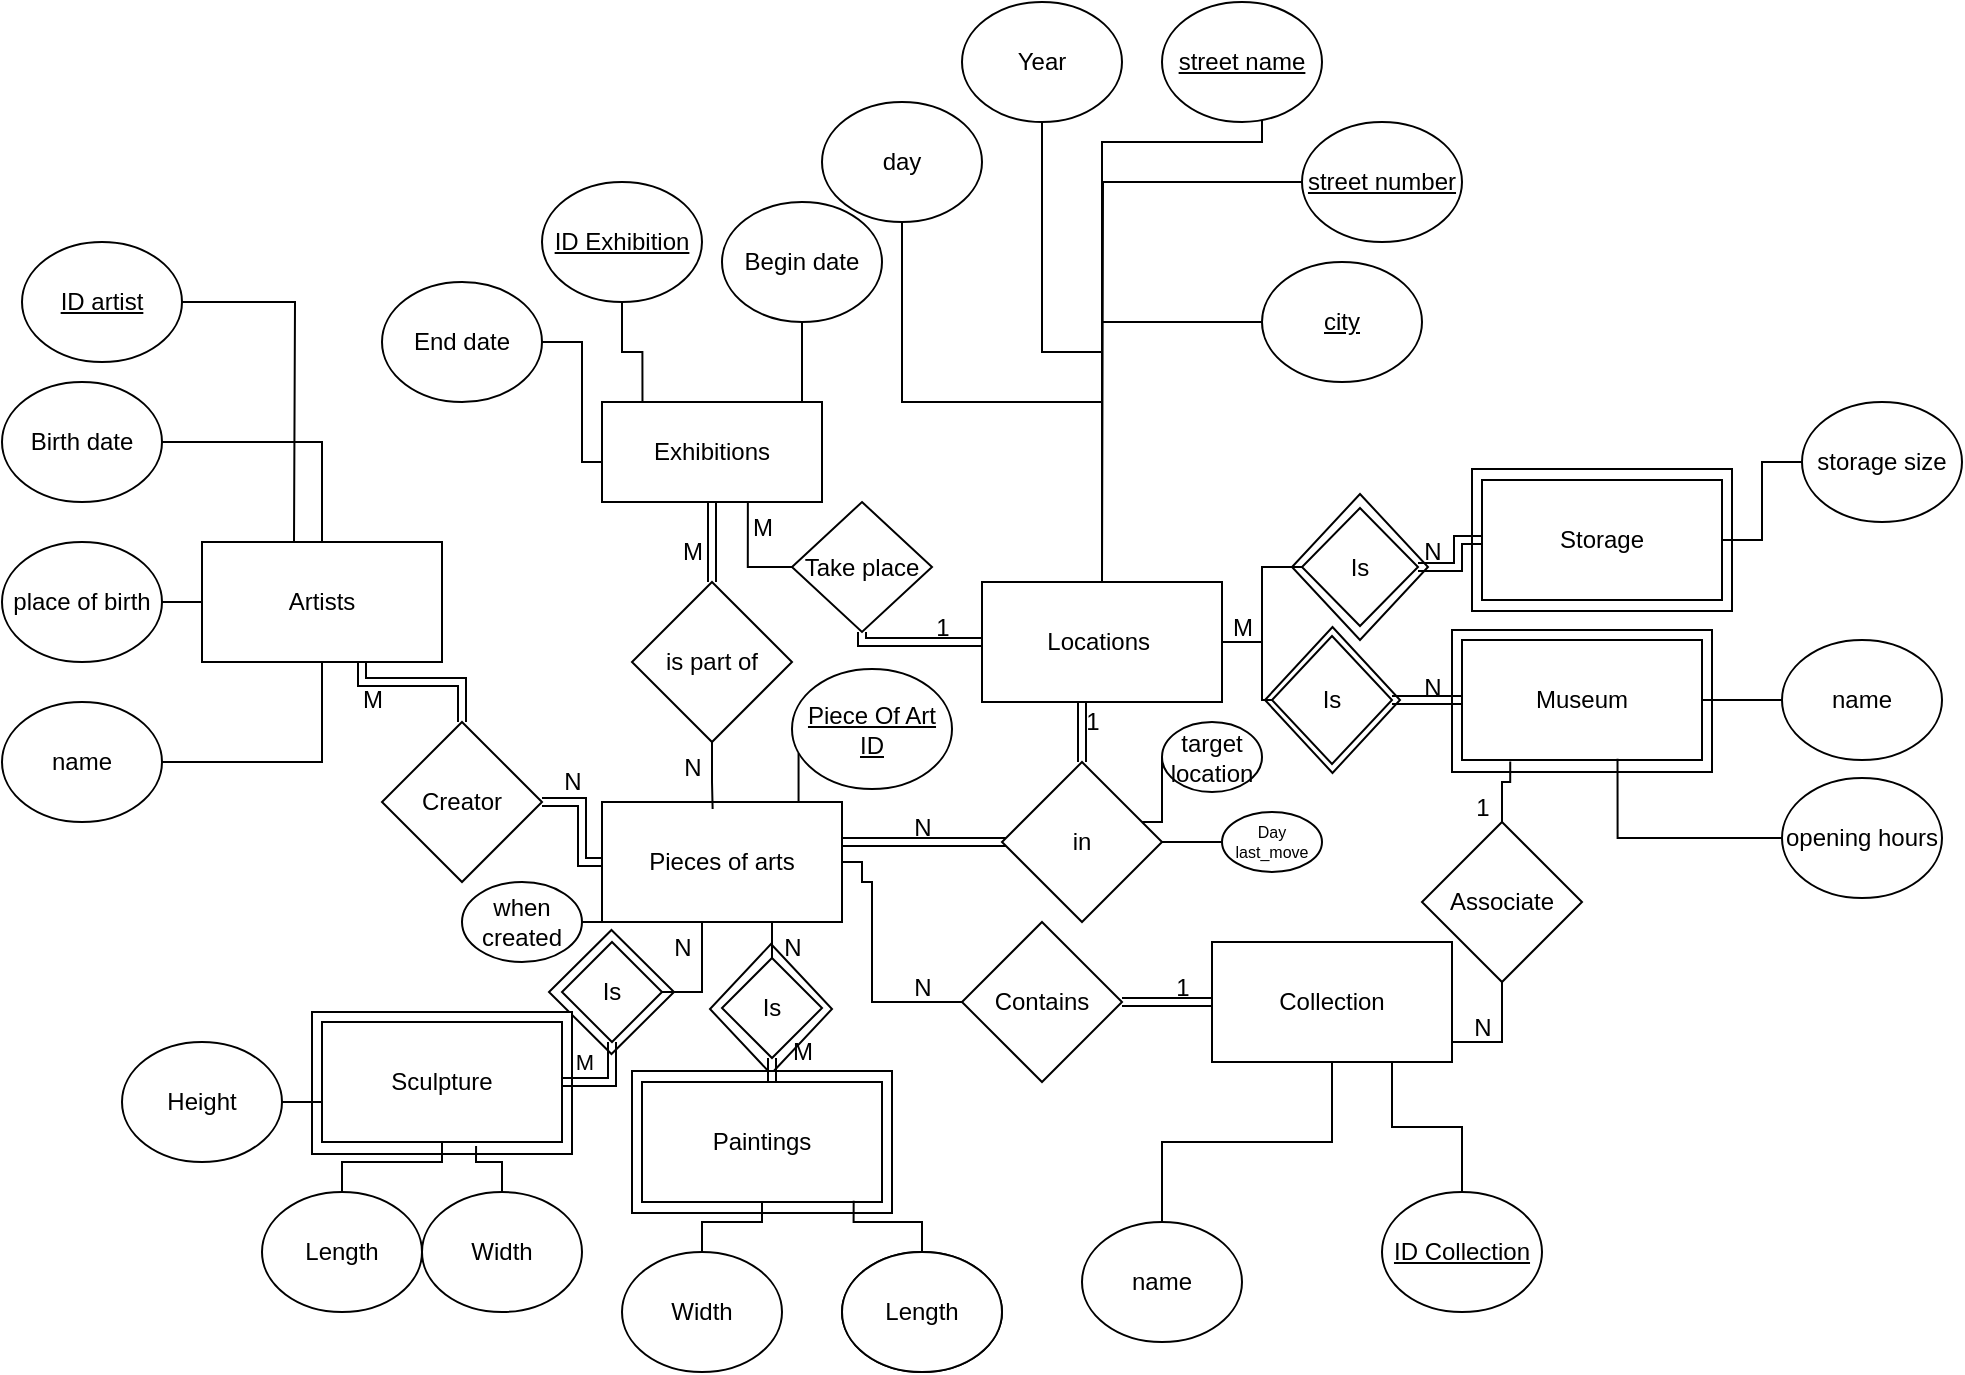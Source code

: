<mxfile version="26.0.14">
  <diagram name="Page-1" id="mVJxXb7I7EZpxFhk7ZkF">
    <mxGraphModel dx="658" dy="446" grid="1" gridSize="10" guides="1" tooltips="1" connect="1" arrows="1" fold="1" page="1" pageScale="1" pageWidth="1169" pageHeight="827" math="0" shadow="0">
      <root>
        <mxCell id="0" />
        <mxCell id="1" parent="0" />
        <mxCell id="f5-gzZiO12CZ5IHsBqUN-22" value="Is" style="rhombus;whiteSpace=wrap;html=1;" vertex="1" parent="1">
          <mxGeometry x="484" y="551" width="61" height="65" as="geometry" />
        </mxCell>
        <mxCell id="f5-gzZiO12CZ5IHsBqUN-21" value="Is" style="rhombus;whiteSpace=wrap;html=1;" vertex="1" parent="1">
          <mxGeometry x="403.5" y="544" width="62.5" height="62" as="geometry" />
        </mxCell>
        <mxCell id="f5-gzZiO12CZ5IHsBqUN-20" value="Is" style="rhombus;whiteSpace=wrap;html=1;" vertex="1" parent="1">
          <mxGeometry x="761.5" y="392.5" width="67.5" height="73" as="geometry" />
        </mxCell>
        <mxCell id="f5-gzZiO12CZ5IHsBqUN-17" value="Is" style="rhombus;whiteSpace=wrap;html=1;" vertex="1" parent="1">
          <mxGeometry x="775" y="326" width="68" height="73" as="geometry" />
        </mxCell>
        <mxCell id="f5-gzZiO12CZ5IHsBqUN-16" value="" style="rounded=0;whiteSpace=wrap;html=1;" vertex="1" parent="1">
          <mxGeometry x="285" y="585" width="130" height="71" as="geometry" />
        </mxCell>
        <mxCell id="f5-gzZiO12CZ5IHsBqUN-15" value="" style="rounded=0;whiteSpace=wrap;html=1;" vertex="1" parent="1">
          <mxGeometry x="445" y="614.5" width="130" height="71" as="geometry" />
        </mxCell>
        <mxCell id="f5-gzZiO12CZ5IHsBqUN-14" value="" style="rounded=0;whiteSpace=wrap;html=1;" vertex="1" parent="1">
          <mxGeometry x="855" y="394" width="130" height="71" as="geometry" />
        </mxCell>
        <mxCell id="f5-gzZiO12CZ5IHsBqUN-13" value="" style="rounded=0;whiteSpace=wrap;html=1;" vertex="1" parent="1">
          <mxGeometry x="865" y="313.5" width="130" height="71" as="geometry" />
        </mxCell>
        <mxCell id="BEB5B6SJO5AzybUyZMG--18" value="" style="edgeStyle=orthogonalEdgeStyle;rounded=0;orthogonalLoop=1;jettySize=auto;html=1;entryX=0;entryY=1;entryDx=0;entryDy=0;endArrow=none;startFill=0;shape=link;" parent="1" edge="1">
          <mxGeometry relative="1" as="geometry">
            <mxPoint x="550" y="500" as="sourcePoint" />
            <mxPoint x="650" y="500" as="targetPoint" />
          </mxGeometry>
        </mxCell>
        <mxCell id="C0TRwwh_PYmQr-y5ipqn-1" value="Pieces of arts" style="rounded=0;whiteSpace=wrap;html=1;" parent="1" vertex="1">
          <mxGeometry x="430" y="480" width="120" height="60" as="geometry" />
        </mxCell>
        <mxCell id="C0TRwwh_PYmQr-y5ipqn-2" value="Artists" style="rounded=0;whiteSpace=wrap;html=1;" parent="1" vertex="1">
          <mxGeometry x="230" y="350" width="120" height="60" as="geometry" />
        </mxCell>
        <mxCell id="C0TRwwh_PYmQr-y5ipqn-3" value="Exhibitions" style="rounded=0;whiteSpace=wrap;html=1;" parent="1" vertex="1">
          <mxGeometry x="430" y="280" width="110" height="50" as="geometry" />
        </mxCell>
        <mxCell id="C0TRwwh_PYmQr-y5ipqn-4" value="Locations&amp;nbsp;" style="rounded=0;whiteSpace=wrap;html=1;" parent="1" vertex="1">
          <mxGeometry x="620" y="370" width="120" height="60" as="geometry" />
        </mxCell>
        <mxCell id="C0TRwwh_PYmQr-y5ipqn-5" value="Storage" style="rounded=0;whiteSpace=wrap;html=1;" parent="1" vertex="1">
          <mxGeometry x="870" y="319" width="120" height="60" as="geometry" />
        </mxCell>
        <mxCell id="C0TRwwh_PYmQr-y5ipqn-6" value="Museum" style="rounded=0;whiteSpace=wrap;html=1;" parent="1" vertex="1">
          <mxGeometry x="860" y="399" width="120" height="60" as="geometry" />
        </mxCell>
        <mxCell id="C0TRwwh_PYmQr-y5ipqn-7" value="Paintings" style="whiteSpace=wrap;html=1;" parent="1" vertex="1">
          <mxGeometry x="450" y="620" width="120" height="60" as="geometry" />
        </mxCell>
        <mxCell id="C0TRwwh_PYmQr-y5ipqn-9" value="Sculpture" style="whiteSpace=wrap;html=1;" parent="1" vertex="1">
          <mxGeometry x="290" y="590" width="120" height="60" as="geometry" />
        </mxCell>
        <mxCell id="C0TRwwh_PYmQr-y5ipqn-10" value="Collection" style="whiteSpace=wrap;html=1;" parent="1" vertex="1">
          <mxGeometry x="735" y="550" width="120" height="60" as="geometry" />
        </mxCell>
        <mxCell id="C0TRwwh_PYmQr-y5ipqn-29" value="" style="edgeStyle=orthogonalEdgeStyle;rounded=0;orthogonalLoop=1;jettySize=auto;html=1;endArrow=none;startFill=0;shape=link;" parent="1" source="C0TRwwh_PYmQr-y5ipqn-11" target="C0TRwwh_PYmQr-y5ipqn-2" edge="1">
          <mxGeometry relative="1" as="geometry">
            <Array as="points">
              <mxPoint x="360" y="420" />
              <mxPoint x="310" y="420" />
            </Array>
          </mxGeometry>
        </mxCell>
        <mxCell id="C0TRwwh_PYmQr-y5ipqn-30" value="" style="edgeStyle=orthogonalEdgeStyle;rounded=0;orthogonalLoop=1;jettySize=auto;html=1;endArrow=none;startFill=0;shape=link;" parent="1" source="C0TRwwh_PYmQr-y5ipqn-11" target="C0TRwwh_PYmQr-y5ipqn-1" edge="1">
          <mxGeometry relative="1" as="geometry" />
        </mxCell>
        <mxCell id="C0TRwwh_PYmQr-y5ipqn-11" value="Creator" style="rhombus;whiteSpace=wrap;html=1;" parent="1" vertex="1">
          <mxGeometry x="320" y="440" width="80" height="80" as="geometry" />
        </mxCell>
        <mxCell id="BEB5B6SJO5AzybUyZMG--33" value="" style="edgeStyle=orthogonalEdgeStyle;rounded=0;orthogonalLoop=1;jettySize=auto;html=1;entryX=0;entryY=0.5;entryDx=0;entryDy=0;endArrow=none;startFill=0;exitX=0.5;exitY=1;exitDx=0;exitDy=0;shape=link;" parent="1" source="C0TRwwh_PYmQr-y5ipqn-12" target="C0TRwwh_PYmQr-y5ipqn-4" edge="1">
          <mxGeometry relative="1" as="geometry">
            <Array as="points">
              <mxPoint x="560" y="400" />
            </Array>
          </mxGeometry>
        </mxCell>
        <mxCell id="BEB5B6SJO5AzybUyZMG--35" value="" style="edgeStyle=orthogonalEdgeStyle;rounded=0;orthogonalLoop=1;jettySize=auto;html=1;entryX=0.663;entryY=0.997;entryDx=0;entryDy=0;entryPerimeter=0;exitX=0;exitY=0.5;exitDx=0;exitDy=0;endArrow=none;startFill=0;" parent="1" source="C0TRwwh_PYmQr-y5ipqn-12" target="C0TRwwh_PYmQr-y5ipqn-3" edge="1">
          <mxGeometry relative="1" as="geometry">
            <mxPoint x="510" y="350" as="targetPoint" />
          </mxGeometry>
        </mxCell>
        <mxCell id="C0TRwwh_PYmQr-y5ipqn-12" value="Take place" style="rhombus;whiteSpace=wrap;html=1;" parent="1" vertex="1">
          <mxGeometry x="525" y="330" width="70" height="65" as="geometry" />
        </mxCell>
        <mxCell id="BEB5B6SJO5AzybUyZMG--19" value="" style="edgeStyle=orthogonalEdgeStyle;rounded=0;orthogonalLoop=1;jettySize=auto;html=1;endArrow=none;startFill=0;shape=link;" parent="1" source="C0TRwwh_PYmQr-y5ipqn-13" edge="1">
          <mxGeometry relative="1" as="geometry">
            <mxPoint x="670" y="430" as="targetPoint" />
            <Array as="points">
              <mxPoint x="670" y="430" />
            </Array>
          </mxGeometry>
        </mxCell>
        <mxCell id="C0TRwwh_PYmQr-y5ipqn-13" value="in" style="rhombus;whiteSpace=wrap;html=1;" parent="1" vertex="1">
          <mxGeometry x="630" y="460" width="80" height="80" as="geometry" />
        </mxCell>
        <mxCell id="BEB5B6SJO5AzybUyZMG--21" value="" style="edgeStyle=orthogonalEdgeStyle;rounded=0;orthogonalLoop=1;jettySize=auto;html=1;endArrow=none;startFill=0;shape=link;" parent="1" source="C0TRwwh_PYmQr-y5ipqn-14" target="C0TRwwh_PYmQr-y5ipqn-3" edge="1">
          <mxGeometry relative="1" as="geometry" />
        </mxCell>
        <mxCell id="C0TRwwh_PYmQr-y5ipqn-14" value="is part of" style="rhombus;whiteSpace=wrap;html=1;" parent="1" vertex="1">
          <mxGeometry x="445" y="370" width="80" height="80" as="geometry" />
        </mxCell>
        <mxCell id="ZUJwoHstwLLNhIFtxWxf-1" value="" style="edgeStyle=orthogonalEdgeStyle;rounded=0;orthogonalLoop=1;jettySize=auto;html=1;endArrow=none;startFill=0;entryX=1;entryY=0.5;entryDx=0;entryDy=0;" parent="1" source="C0TRwwh_PYmQr-y5ipqn-15" target="C0TRwwh_PYmQr-y5ipqn-10" edge="1">
          <mxGeometry relative="1" as="geometry">
            <mxPoint x="860" y="600" as="targetPoint" />
            <Array as="points">
              <mxPoint x="880" y="600" />
            </Array>
          </mxGeometry>
        </mxCell>
        <mxCell id="ZUJwoHstwLLNhIFtxWxf-2" value="" style="edgeStyle=orthogonalEdgeStyle;rounded=0;orthogonalLoop=1;jettySize=auto;html=1;entryX=0.201;entryY=1.013;entryDx=0;entryDy=0;entryPerimeter=0;endArrow=none;startFill=0;" parent="1" source="C0TRwwh_PYmQr-y5ipqn-15" target="C0TRwwh_PYmQr-y5ipqn-6" edge="1">
          <mxGeometry relative="1" as="geometry" />
        </mxCell>
        <mxCell id="C0TRwwh_PYmQr-y5ipqn-15" value="Associate" style="rhombus;whiteSpace=wrap;html=1;" parent="1" vertex="1">
          <mxGeometry x="840" y="490" width="80" height="80" as="geometry" />
        </mxCell>
        <mxCell id="BEB5B6SJO5AzybUyZMG--16" value="" style="edgeStyle=orthogonalEdgeStyle;rounded=0;orthogonalLoop=1;jettySize=auto;html=1;endArrow=none;startFill=0;shape=link;" parent="1" source="C0TRwwh_PYmQr-y5ipqn-16" target="C0TRwwh_PYmQr-y5ipqn-10" edge="1">
          <mxGeometry relative="1" as="geometry" />
        </mxCell>
        <mxCell id="BEB5B6SJO5AzybUyZMG--17" value="" style="edgeStyle=orthogonalEdgeStyle;rounded=0;orthogonalLoop=1;jettySize=auto;html=1;endArrow=none;startFill=0;" parent="1" source="C0TRwwh_PYmQr-y5ipqn-16" target="C0TRwwh_PYmQr-y5ipqn-1" edge="1">
          <mxGeometry relative="1" as="geometry">
            <Array as="points">
              <mxPoint x="565" y="580" />
              <mxPoint x="565" y="520" />
              <mxPoint x="560" y="520" />
              <mxPoint x="560" y="510" />
            </Array>
          </mxGeometry>
        </mxCell>
        <mxCell id="C0TRwwh_PYmQr-y5ipqn-16" value="Contains" style="rhombus;whiteSpace=wrap;html=1;" parent="1" vertex="1">
          <mxGeometry x="610" y="540" width="80" height="80" as="geometry" />
        </mxCell>
        <mxCell id="C0TRwwh_PYmQr-y5ipqn-22" value="" style="edgeStyle=orthogonalEdgeStyle;rounded=0;orthogonalLoop=1;jettySize=auto;html=1;endArrow=none;startFill=0;" parent="1" source="C0TRwwh_PYmQr-y5ipqn-20" target="C0TRwwh_PYmQr-y5ipqn-2" edge="1">
          <mxGeometry relative="1" as="geometry" />
        </mxCell>
        <mxCell id="C0TRwwh_PYmQr-y5ipqn-20" value="Birth date" style="ellipse;whiteSpace=wrap;html=1;" parent="1" vertex="1">
          <mxGeometry x="130" y="270" width="80" height="60" as="geometry" />
        </mxCell>
        <mxCell id="C0TRwwh_PYmQr-y5ipqn-26" value="" style="edgeStyle=orthogonalEdgeStyle;rounded=0;orthogonalLoop=1;jettySize=auto;html=1;endArrow=none;startFill=0;" parent="1" source="C0TRwwh_PYmQr-y5ipqn-24" target="C0TRwwh_PYmQr-y5ipqn-2" edge="1">
          <mxGeometry relative="1" as="geometry" />
        </mxCell>
        <mxCell id="C0TRwwh_PYmQr-y5ipqn-24" value="place of birth" style="ellipse;whiteSpace=wrap;html=1;" parent="1" vertex="1">
          <mxGeometry x="130" y="350" width="80" height="60" as="geometry" />
        </mxCell>
        <mxCell id="C0TRwwh_PYmQr-y5ipqn-27" value="" style="edgeStyle=orthogonalEdgeStyle;rounded=0;orthogonalLoop=1;jettySize=auto;html=1;endArrow=none;startFill=0;" parent="1" source="C0TRwwh_PYmQr-y5ipqn-25" target="C0TRwwh_PYmQr-y5ipqn-2" edge="1">
          <mxGeometry relative="1" as="geometry" />
        </mxCell>
        <mxCell id="C0TRwwh_PYmQr-y5ipqn-25" value="name" style="ellipse;whiteSpace=wrap;html=1;" parent="1" vertex="1">
          <mxGeometry x="130" y="430" width="80" height="60" as="geometry" />
        </mxCell>
        <mxCell id="C0TRwwh_PYmQr-y5ipqn-32" value="when created" style="ellipse;whiteSpace=wrap;html=1;" parent="1" vertex="1">
          <mxGeometry x="360" y="520" width="60" height="40" as="geometry" />
        </mxCell>
        <mxCell id="C0TRwwh_PYmQr-y5ipqn-35" style="edgeStyle=orthogonalEdgeStyle;rounded=0;orthogonalLoop=1;jettySize=auto;html=1;entryX=0.083;entryY=1.003;entryDx=0;entryDy=0;entryPerimeter=0;endArrow=none;startFill=0;" parent="1" source="C0TRwwh_PYmQr-y5ipqn-32" target="C0TRwwh_PYmQr-y5ipqn-1" edge="1">
          <mxGeometry relative="1" as="geometry" />
        </mxCell>
        <mxCell id="C0TRwwh_PYmQr-y5ipqn-39" value="" style="edgeStyle=orthogonalEdgeStyle;rounded=0;orthogonalLoop=1;jettySize=auto;html=1;entryX=0.882;entryY=0.989;entryDx=0;entryDy=0;entryPerimeter=0;endArrow=none;startFill=0;" parent="1" source="C0TRwwh_PYmQr-y5ipqn-36" target="C0TRwwh_PYmQr-y5ipqn-7" edge="1">
          <mxGeometry relative="1" as="geometry">
            <Array as="points">
              <mxPoint x="590" y="690" />
              <mxPoint x="556" y="690" />
            </Array>
          </mxGeometry>
        </mxCell>
        <mxCell id="C0TRwwh_PYmQr-y5ipqn-36" value="Length" style="ellipse;whiteSpace=wrap;html=1;" parent="1" vertex="1">
          <mxGeometry x="550" y="705" width="80" height="60" as="geometry" />
        </mxCell>
        <mxCell id="C0TRwwh_PYmQr-y5ipqn-38" value="" style="edgeStyle=orthogonalEdgeStyle;rounded=0;orthogonalLoop=1;jettySize=auto;html=1;endArrow=none;startFill=0;" parent="1" source="C0TRwwh_PYmQr-y5ipqn-37" target="C0TRwwh_PYmQr-y5ipqn-7" edge="1">
          <mxGeometry relative="1" as="geometry">
            <Array as="points">
              <mxPoint x="480" y="690" />
              <mxPoint x="510" y="690" />
            </Array>
          </mxGeometry>
        </mxCell>
        <mxCell id="C0TRwwh_PYmQr-y5ipqn-37" value="Width" style="ellipse;whiteSpace=wrap;html=1;" parent="1" vertex="1">
          <mxGeometry x="440" y="705" width="80" height="60" as="geometry" />
        </mxCell>
        <mxCell id="C0TRwwh_PYmQr-y5ipqn-45" value="" style="edgeStyle=orthogonalEdgeStyle;rounded=0;orthogonalLoop=1;jettySize=auto;html=1;entryX=0.642;entryY=1.033;entryDx=0;entryDy=0;entryPerimeter=0;endArrow=none;startFill=0;" parent="1" source="C0TRwwh_PYmQr-y5ipqn-41" target="C0TRwwh_PYmQr-y5ipqn-9" edge="1">
          <mxGeometry relative="1" as="geometry">
            <Array as="points">
              <mxPoint x="380" y="660" />
              <mxPoint x="367" y="660" />
            </Array>
          </mxGeometry>
        </mxCell>
        <mxCell id="C0TRwwh_PYmQr-y5ipqn-41" value="Width" style="ellipse;whiteSpace=wrap;html=1;" parent="1" vertex="1">
          <mxGeometry x="340" y="675" width="80" height="60" as="geometry" />
        </mxCell>
        <mxCell id="C0TRwwh_PYmQr-y5ipqn-43" value="" style="edgeStyle=orthogonalEdgeStyle;rounded=0;orthogonalLoop=1;jettySize=auto;html=1;endArrow=none;startFill=0;" parent="1" source="C0TRwwh_PYmQr-y5ipqn-42" target="C0TRwwh_PYmQr-y5ipqn-9" edge="1">
          <mxGeometry relative="1" as="geometry">
            <Array as="points">
              <mxPoint x="300" y="660" />
              <mxPoint x="350" y="660" />
            </Array>
          </mxGeometry>
        </mxCell>
        <mxCell id="C0TRwwh_PYmQr-y5ipqn-42" value="Length" style="ellipse;whiteSpace=wrap;html=1;" parent="1" vertex="1">
          <mxGeometry x="260" y="675" width="80" height="60" as="geometry" />
        </mxCell>
        <mxCell id="BEB5B6SJO5AzybUyZMG--1" value="Length" style="ellipse;whiteSpace=wrap;html=1;" parent="1" vertex="1">
          <mxGeometry x="550" y="705" width="80" height="60" as="geometry" />
        </mxCell>
        <mxCell id="BEB5B6SJO5AzybUyZMG--3" value="" style="edgeStyle=orthogonalEdgeStyle;rounded=0;orthogonalLoop=1;jettySize=auto;html=1;endArrow=none;startFill=0;" parent="1" source="BEB5B6SJO5AzybUyZMG--2" target="C0TRwwh_PYmQr-y5ipqn-4" edge="1">
          <mxGeometry relative="1" as="geometry" />
        </mxCell>
        <mxCell id="BEB5B6SJO5AzybUyZMG--2" value="Year" style="ellipse;whiteSpace=wrap;html=1;" parent="1" vertex="1">
          <mxGeometry x="610" y="80" width="80" height="60" as="geometry" />
        </mxCell>
        <mxCell id="BEB5B6SJO5AzybUyZMG--6" value="" style="edgeStyle=orthogonalEdgeStyle;rounded=0;orthogonalLoop=1;jettySize=auto;html=1;endArrow=none;startFill=0;" parent="1" source="BEB5B6SJO5AzybUyZMG--4" target="C0TRwwh_PYmQr-y5ipqn-4" edge="1">
          <mxGeometry relative="1" as="geometry" />
        </mxCell>
        <mxCell id="BEB5B6SJO5AzybUyZMG--4" value="day" style="ellipse;whiteSpace=wrap;html=1;" parent="1" vertex="1">
          <mxGeometry x="540" y="130" width="80" height="60" as="geometry" />
        </mxCell>
        <mxCell id="f5-gzZiO12CZ5IHsBqUN-8" value="" style="edgeStyle=orthogonalEdgeStyle;rounded=0;orthogonalLoop=1;jettySize=auto;html=1;endArrow=none;startFill=0;" edge="1" parent="1" source="BEB5B6SJO5AzybUyZMG--7">
          <mxGeometry relative="1" as="geometry">
            <mxPoint x="700" y="490" as="targetPoint" />
            <Array as="points">
              <mxPoint x="710" y="490" />
              <mxPoint x="710" y="490" />
            </Array>
          </mxGeometry>
        </mxCell>
        <mxCell id="BEB5B6SJO5AzybUyZMG--7" value="target location" style="ellipse;whiteSpace=wrap;html=1;" parent="1" vertex="1">
          <mxGeometry x="710" y="440" width="50" height="35" as="geometry" />
        </mxCell>
        <mxCell id="BEB5B6SJO5AzybUyZMG--11" value="" style="edgeStyle=orthogonalEdgeStyle;rounded=0;orthogonalLoop=1;jettySize=auto;html=1;endArrow=none;startFill=0;" parent="1" source="BEB5B6SJO5AzybUyZMG--9" target="C0TRwwh_PYmQr-y5ipqn-10" edge="1">
          <mxGeometry relative="1" as="geometry" />
        </mxCell>
        <mxCell id="BEB5B6SJO5AzybUyZMG--9" value="name" style="ellipse;whiteSpace=wrap;html=1;" parent="1" vertex="1">
          <mxGeometry x="670" y="690" width="80" height="60" as="geometry" />
        </mxCell>
        <mxCell id="BEB5B6SJO5AzybUyZMG--23" value="" style="edgeStyle=orthogonalEdgeStyle;rounded=0;orthogonalLoop=1;jettySize=auto;html=1;endArrow=none;startFill=0;" parent="1" source="BEB5B6SJO5AzybUyZMG--22" target="C0TRwwh_PYmQr-y5ipqn-3" edge="1">
          <mxGeometry relative="1" as="geometry">
            <Array as="points">
              <mxPoint x="420" y="250" />
              <mxPoint x="420" y="310" />
            </Array>
          </mxGeometry>
        </mxCell>
        <mxCell id="BEB5B6SJO5AzybUyZMG--22" value="End date" style="ellipse;whiteSpace=wrap;html=1;" parent="1" vertex="1">
          <mxGeometry x="320" y="220" width="80" height="60" as="geometry" />
        </mxCell>
        <mxCell id="BEB5B6SJO5AzybUyZMG--27" value="" style="edgeStyle=orthogonalEdgeStyle;rounded=0;orthogonalLoop=1;jettySize=auto;html=1;endArrow=none;startFill=0;" parent="1" source="BEB5B6SJO5AzybUyZMG--26" target="C0TRwwh_PYmQr-y5ipqn-3" edge="1">
          <mxGeometry relative="1" as="geometry">
            <Array as="points">
              <mxPoint x="490" y="230" />
              <mxPoint x="490" y="230" />
            </Array>
          </mxGeometry>
        </mxCell>
        <mxCell id="BEB5B6SJO5AzybUyZMG--26" value="Begin date" style="ellipse;whiteSpace=wrap;html=1;" parent="1" vertex="1">
          <mxGeometry x="490" y="180" width="80" height="60" as="geometry" />
        </mxCell>
        <mxCell id="BEB5B6SJO5AzybUyZMG--40" value="" style="edgeStyle=orthogonalEdgeStyle;rounded=0;orthogonalLoop=1;jettySize=auto;html=1;endArrow=none;startFill=0;" parent="1" source="BEB5B6SJO5AzybUyZMG--39" target="C0TRwwh_PYmQr-y5ipqn-5" edge="1">
          <mxGeometry relative="1" as="geometry" />
        </mxCell>
        <mxCell id="BEB5B6SJO5AzybUyZMG--39" value="storage size" style="ellipse;whiteSpace=wrap;html=1;" parent="1" vertex="1">
          <mxGeometry x="1030" y="280" width="80" height="60" as="geometry" />
        </mxCell>
        <mxCell id="ZUJwoHstwLLNhIFtxWxf-4" value="" style="edgeStyle=orthogonalEdgeStyle;rounded=0;orthogonalLoop=1;jettySize=auto;html=1;endArrow=none;startFill=0;" parent="1" source="ZUJwoHstwLLNhIFtxWxf-3" target="C0TRwwh_PYmQr-y5ipqn-9" edge="1">
          <mxGeometry relative="1" as="geometry" />
        </mxCell>
        <mxCell id="ZUJwoHstwLLNhIFtxWxf-3" value="Height" style="ellipse;whiteSpace=wrap;html=1;" parent="1" vertex="1">
          <mxGeometry x="190" y="600" width="80" height="60" as="geometry" />
        </mxCell>
        <mxCell id="ZUJwoHstwLLNhIFtxWxf-9" value="" style="edgeStyle=orthogonalEdgeStyle;rounded=0;orthogonalLoop=1;jettySize=auto;html=1;endArrow=none;startFill=0;" parent="1" source="ZUJwoHstwLLNhIFtxWxf-6" target="C0TRwwh_PYmQr-y5ipqn-6" edge="1">
          <mxGeometry relative="1" as="geometry" />
        </mxCell>
        <mxCell id="ZUJwoHstwLLNhIFtxWxf-6" value="name" style="ellipse;whiteSpace=wrap;html=1;" parent="1" vertex="1">
          <mxGeometry x="1020" y="399" width="80" height="60" as="geometry" />
        </mxCell>
        <mxCell id="ZUJwoHstwLLNhIFtxWxf-8" value="" style="edgeStyle=orthogonalEdgeStyle;rounded=0;orthogonalLoop=1;jettySize=auto;html=1;entryX=0.648;entryY=0.99;entryDx=0;entryDy=0;entryPerimeter=0;endArrow=none;startFill=0;" parent="1" source="ZUJwoHstwLLNhIFtxWxf-7" target="C0TRwwh_PYmQr-y5ipqn-6" edge="1">
          <mxGeometry relative="1" as="geometry" />
        </mxCell>
        <mxCell id="ZUJwoHstwLLNhIFtxWxf-7" value="opening hours" style="ellipse;whiteSpace=wrap;html=1;" parent="1" vertex="1">
          <mxGeometry x="1020" y="468" width="80" height="60" as="geometry" />
        </mxCell>
        <mxCell id="ZUJwoHstwLLNhIFtxWxf-12" value="" style="edgeStyle=orthogonalEdgeStyle;rounded=0;orthogonalLoop=1;jettySize=auto;html=1;entryX=0.5;entryY=0;entryDx=0;entryDy=0;endArrow=none;startFill=0;" parent="1" source="ZUJwoHstwLLNhIFtxWxf-11" target="C0TRwwh_PYmQr-y5ipqn-4" edge="1">
          <mxGeometry relative="1" as="geometry" />
        </mxCell>
        <mxCell id="ZUJwoHstwLLNhIFtxWxf-11" value="&lt;u&gt;city&lt;/u&gt;" style="ellipse;whiteSpace=wrap;html=1;" parent="1" vertex="1">
          <mxGeometry x="760" y="210" width="80" height="60" as="geometry" />
        </mxCell>
        <mxCell id="ZUJwoHstwLLNhIFtxWxf-14" value="" style="edgeStyle=orthogonalEdgeStyle;rounded=0;orthogonalLoop=1;jettySize=auto;html=1;endArrow=none;startFill=0;" parent="1" source="ZUJwoHstwLLNhIFtxWxf-13" edge="1">
          <mxGeometry relative="1" as="geometry">
            <mxPoint x="680" y="370" as="targetPoint" />
            <Array as="points">
              <mxPoint x="760" y="150" />
              <mxPoint x="680" y="150" />
            </Array>
          </mxGeometry>
        </mxCell>
        <mxCell id="ZUJwoHstwLLNhIFtxWxf-13" value="&lt;u&gt;street name&lt;/u&gt;" style="ellipse;whiteSpace=wrap;html=1;" parent="1" vertex="1">
          <mxGeometry x="710" y="80" width="80" height="60" as="geometry" />
        </mxCell>
        <mxCell id="ZUJwoHstwLLNhIFtxWxf-16" value="" style="edgeStyle=orthogonalEdgeStyle;rounded=0;orthogonalLoop=1;jettySize=auto;html=1;entryX=0.633;entryY=0.033;entryDx=0;entryDy=0;entryPerimeter=0;endArrow=none;startFill=0;exitX=0;exitY=0.5;exitDx=0;exitDy=0;" parent="1" source="ZUJwoHstwLLNhIFtxWxf-15" edge="1">
          <mxGeometry relative="1" as="geometry">
            <mxPoint x="764.04" y="178.02" as="sourcePoint" />
            <mxPoint x="680" y="370.0" as="targetPoint" />
          </mxGeometry>
        </mxCell>
        <mxCell id="ZUJwoHstwLLNhIFtxWxf-15" value="&lt;u&gt;street number&lt;/u&gt;" style="ellipse;whiteSpace=wrap;html=1;" parent="1" vertex="1">
          <mxGeometry x="780" y="140" width="80" height="60" as="geometry" />
        </mxCell>
        <mxCell id="J0Ilq5JlMTDSV-xdLehd-28" style="edgeStyle=orthogonalEdgeStyle;rounded=0;orthogonalLoop=1;jettySize=auto;html=1;entryX=0;entryY=0.5;entryDx=0;entryDy=0;endArrow=none;startFill=0;shape=link;" parent="1" source="ZUJwoHstwLLNhIFtxWxf-19" target="C0TRwwh_PYmQr-y5ipqn-6" edge="1">
          <mxGeometry relative="1" as="geometry">
            <Array as="points">
              <mxPoint x="840" y="429" />
            </Array>
          </mxGeometry>
        </mxCell>
        <mxCell id="J0Ilq5JlMTDSV-xdLehd-30" style="edgeStyle=orthogonalEdgeStyle;rounded=0;orthogonalLoop=1;jettySize=auto;html=1;endArrow=none;startFill=0;" parent="1" source="ZUJwoHstwLLNhIFtxWxf-19" edge="1">
          <mxGeometry relative="1" as="geometry">
            <mxPoint x="740" y="402.0" as="targetPoint" />
            <Array as="points">
              <mxPoint x="760" y="429" />
              <mxPoint x="760" y="400" />
              <mxPoint x="740" y="400" />
            </Array>
          </mxGeometry>
        </mxCell>
        <mxCell id="ZUJwoHstwLLNhIFtxWxf-19" value="Is" style="rhombus;whiteSpace=wrap;html=1;" parent="1" vertex="1">
          <mxGeometry x="765" y="397" width="60" height="64" as="geometry" />
        </mxCell>
        <mxCell id="J0Ilq5JlMTDSV-xdLehd-27" style="edgeStyle=orthogonalEdgeStyle;rounded=0;orthogonalLoop=1;jettySize=auto;html=1;entryX=0;entryY=0.5;entryDx=0;entryDy=0;endArrow=none;startFill=0;shape=link;" parent="1" source="ZUJwoHstwLLNhIFtxWxf-20" target="C0TRwwh_PYmQr-y5ipqn-5" edge="1">
          <mxGeometry relative="1" as="geometry" />
        </mxCell>
        <mxCell id="J0Ilq5JlMTDSV-xdLehd-29" style="edgeStyle=orthogonalEdgeStyle;rounded=0;orthogonalLoop=1;jettySize=auto;html=1;entryX=1;entryY=0.5;entryDx=0;entryDy=0;endArrow=none;startFill=0;" parent="1" source="ZUJwoHstwLLNhIFtxWxf-20" target="C0TRwwh_PYmQr-y5ipqn-4" edge="1">
          <mxGeometry relative="1" as="geometry" />
        </mxCell>
        <mxCell id="ZUJwoHstwLLNhIFtxWxf-20" value="Is" style="rhombus;whiteSpace=wrap;html=1;" parent="1" vertex="1">
          <mxGeometry x="780" y="333" width="58" height="59" as="geometry" />
        </mxCell>
        <mxCell id="J0Ilq5JlMTDSV-xdLehd-18" style="edgeStyle=orthogonalEdgeStyle;rounded=0;orthogonalLoop=1;jettySize=auto;html=1;endArrow=none;startFill=0;shape=link;" parent="1" source="ZUJwoHstwLLNhIFtxWxf-24" edge="1">
          <mxGeometry relative="1" as="geometry">
            <mxPoint x="410" y="620" as="targetPoint" />
          </mxGeometry>
        </mxCell>
        <mxCell id="J0Ilq5JlMTDSV-xdLehd-19" value="M" style="edgeLabel;html=1;align=center;verticalAlign=middle;resizable=0;points=[];" parent="J0Ilq5JlMTDSV-xdLehd-18" vertex="1" connectable="0">
          <mxGeometry x="0.585" y="-9" relative="1" as="geometry">
            <mxPoint x="1" y="-1" as="offset" />
          </mxGeometry>
        </mxCell>
        <mxCell id="ZUJwoHstwLLNhIFtxWxf-24" value="Is" style="rhombus;whiteSpace=wrap;html=1;" parent="1" vertex="1">
          <mxGeometry x="410" y="550" width="50" height="50" as="geometry" />
        </mxCell>
        <mxCell id="ZUJwoHstwLLNhIFtxWxf-26" value="Is" style="rhombus;whiteSpace=wrap;html=1;" parent="1" vertex="1">
          <mxGeometry x="490" y="558" width="50" height="50" as="geometry" />
        </mxCell>
        <mxCell id="J0Ilq5JlMTDSV-xdLehd-4" value="N" style="text;html=1;align=center;verticalAlign=middle;resizable=0;points=[];autosize=1;strokeColor=none;fillColor=none;" parent="1" vertex="1">
          <mxGeometry x="575" y="478" width="30" height="30" as="geometry" />
        </mxCell>
        <mxCell id="J0Ilq5JlMTDSV-xdLehd-5" value="1" style="text;html=1;align=center;verticalAlign=middle;resizable=0;points=[];autosize=1;strokeColor=none;fillColor=none;rotation=0;" parent="1" vertex="1">
          <mxGeometry x="660" y="425" width="30" height="30" as="geometry" />
        </mxCell>
        <mxCell id="J0Ilq5JlMTDSV-xdLehd-7" value="1" style="text;html=1;align=center;verticalAlign=middle;resizable=0;points=[];autosize=1;strokeColor=none;fillColor=none;" parent="1" vertex="1">
          <mxGeometry x="705" y="558" width="30" height="30" as="geometry" />
        </mxCell>
        <mxCell id="J0Ilq5JlMTDSV-xdLehd-8" value="N" style="text;html=1;align=center;verticalAlign=middle;resizable=0;points=[];autosize=1;strokeColor=none;fillColor=none;" parent="1" vertex="1">
          <mxGeometry x="575" y="558" width="30" height="30" as="geometry" />
        </mxCell>
        <mxCell id="J0Ilq5JlMTDSV-xdLehd-9" value="N" style="text;html=1;align=center;verticalAlign=middle;resizable=0;points=[];autosize=1;strokeColor=none;fillColor=none;" parent="1" vertex="1">
          <mxGeometry x="460" y="448" width="30" height="30" as="geometry" />
        </mxCell>
        <mxCell id="J0Ilq5JlMTDSV-xdLehd-10" value="M" style="text;html=1;align=center;verticalAlign=middle;resizable=0;points=[];autosize=1;strokeColor=none;fillColor=none;" parent="1" vertex="1">
          <mxGeometry x="460" y="340" width="30" height="30" as="geometry" />
        </mxCell>
        <mxCell id="J0Ilq5JlMTDSV-xdLehd-12" style="edgeStyle=orthogonalEdgeStyle;rounded=0;orthogonalLoop=1;jettySize=auto;html=1;entryX=0.461;entryY=0.059;entryDx=0;entryDy=0;entryPerimeter=0;endArrow=none;startFill=0;" parent="1" source="C0TRwwh_PYmQr-y5ipqn-14" target="C0TRwwh_PYmQr-y5ipqn-1" edge="1">
          <mxGeometry relative="1" as="geometry" />
        </mxCell>
        <mxCell id="J0Ilq5JlMTDSV-xdLehd-13" value="1" style="text;html=1;align=center;verticalAlign=middle;resizable=0;points=[];autosize=1;strokeColor=none;fillColor=none;" parent="1" vertex="1">
          <mxGeometry x="585" y="378" width="30" height="30" as="geometry" />
        </mxCell>
        <mxCell id="J0Ilq5JlMTDSV-xdLehd-14" value="M" style="text;html=1;align=center;verticalAlign=middle;resizable=0;points=[];autosize=1;strokeColor=none;fillColor=none;" parent="1" vertex="1">
          <mxGeometry x="495" y="328" width="30" height="30" as="geometry" />
        </mxCell>
        <mxCell id="J0Ilq5JlMTDSV-xdLehd-15" value="M" style="text;html=1;align=center;verticalAlign=middle;resizable=0;points=[];autosize=1;strokeColor=none;fillColor=none;" parent="1" vertex="1">
          <mxGeometry x="300" y="414" width="30" height="30" as="geometry" />
        </mxCell>
        <mxCell id="J0Ilq5JlMTDSV-xdLehd-16" value="N" style="text;html=1;align=center;verticalAlign=middle;resizable=0;points=[];autosize=1;strokeColor=none;fillColor=none;" parent="1" vertex="1">
          <mxGeometry x="400" y="455" width="30" height="30" as="geometry" />
        </mxCell>
        <mxCell id="J0Ilq5JlMTDSV-xdLehd-17" style="edgeStyle=orthogonalEdgeStyle;rounded=0;orthogonalLoop=1;jettySize=auto;html=1;endArrow=none;startFill=0;exitX=1;exitY=0.5;exitDx=0;exitDy=0;" parent="1" source="ZUJwoHstwLLNhIFtxWxf-24" edge="1">
          <mxGeometry relative="1" as="geometry">
            <mxPoint x="480" y="540" as="targetPoint" />
            <Array as="points">
              <mxPoint x="480" y="575" />
            </Array>
          </mxGeometry>
        </mxCell>
        <mxCell id="J0Ilq5JlMTDSV-xdLehd-20" value="N" style="text;html=1;align=center;verticalAlign=middle;resizable=0;points=[];autosize=1;strokeColor=none;fillColor=none;" parent="1" vertex="1">
          <mxGeometry x="455" y="538" width="30" height="30" as="geometry" />
        </mxCell>
        <mxCell id="J0Ilq5JlMTDSV-xdLehd-21" style="edgeStyle=orthogonalEdgeStyle;rounded=0;orthogonalLoop=1;jettySize=auto;html=1;endArrow=none;startFill=0;" parent="1" source="ZUJwoHstwLLNhIFtxWxf-26" edge="1">
          <mxGeometry relative="1" as="geometry">
            <mxPoint x="515" y="540" as="targetPoint" />
            <Array as="points">
              <mxPoint x="515" y="540" />
              <mxPoint x="515" y="540" />
            </Array>
          </mxGeometry>
        </mxCell>
        <mxCell id="J0Ilq5JlMTDSV-xdLehd-22" style="edgeStyle=orthogonalEdgeStyle;rounded=0;orthogonalLoop=1;jettySize=auto;html=1;entryX=0.539;entryY=0.006;entryDx=0;entryDy=0;entryPerimeter=0;endArrow=none;startFill=0;shape=link;" parent="1" source="ZUJwoHstwLLNhIFtxWxf-26" target="C0TRwwh_PYmQr-y5ipqn-7" edge="1">
          <mxGeometry relative="1" as="geometry">
            <Array as="points">
              <mxPoint x="515" y="620" />
              <mxPoint x="515" y="620" />
            </Array>
          </mxGeometry>
        </mxCell>
        <mxCell id="J0Ilq5JlMTDSV-xdLehd-23" value="N" style="text;html=1;align=center;verticalAlign=middle;resizable=0;points=[];autosize=1;strokeColor=none;fillColor=none;" parent="1" vertex="1">
          <mxGeometry x="510" y="538" width="30" height="30" as="geometry" />
        </mxCell>
        <mxCell id="J0Ilq5JlMTDSV-xdLehd-24" value="M" style="text;html=1;align=center;verticalAlign=middle;resizable=0;points=[];autosize=1;strokeColor=none;fillColor=none;" parent="1" vertex="1">
          <mxGeometry x="515" y="590" width="30" height="30" as="geometry" />
        </mxCell>
        <mxCell id="J0Ilq5JlMTDSV-xdLehd-25" value="1" style="text;html=1;align=center;verticalAlign=middle;resizable=0;points=[];autosize=1;strokeColor=none;fillColor=none;" parent="1" vertex="1">
          <mxGeometry x="855" y="468" width="30" height="30" as="geometry" />
        </mxCell>
        <mxCell id="J0Ilq5JlMTDSV-xdLehd-26" value="N" style="text;html=1;align=center;verticalAlign=middle;resizable=0;points=[];autosize=1;strokeColor=none;fillColor=none;" parent="1" vertex="1">
          <mxGeometry x="855" y="578" width="30" height="30" as="geometry" />
        </mxCell>
        <mxCell id="J0Ilq5JlMTDSV-xdLehd-31" value="M" style="text;html=1;align=center;verticalAlign=middle;resizable=0;points=[];autosize=1;strokeColor=none;fillColor=none;" parent="1" vertex="1">
          <mxGeometry x="735" y="378" width="30" height="30" as="geometry" />
        </mxCell>
        <mxCell id="J0Ilq5JlMTDSV-xdLehd-32" value="N" style="text;html=1;align=center;verticalAlign=middle;resizable=0;points=[];autosize=1;strokeColor=none;fillColor=none;" parent="1" vertex="1">
          <mxGeometry x="830" y="340" width="30" height="30" as="geometry" />
        </mxCell>
        <mxCell id="J0Ilq5JlMTDSV-xdLehd-33" value="N" style="text;html=1;align=center;verticalAlign=middle;resizable=0;points=[];autosize=1;strokeColor=none;fillColor=none;" parent="1" vertex="1">
          <mxGeometry x="830" y="408" width="30" height="30" as="geometry" />
        </mxCell>
        <mxCell id="J0Ilq5JlMTDSV-xdLehd-35" value="Day last_move" style="ellipse;whiteSpace=wrap;html=1;fontSize=8;" parent="1" vertex="1">
          <mxGeometry x="740" y="485" width="50" height="30" as="geometry" />
        </mxCell>
        <mxCell id="J0Ilq5JlMTDSV-xdLehd-36" style="edgeStyle=orthogonalEdgeStyle;rounded=0;orthogonalLoop=1;jettySize=auto;html=1;entryX=1;entryY=0.5;entryDx=0;entryDy=0;endArrow=none;startFill=0;" parent="1" source="J0Ilq5JlMTDSV-xdLehd-35" target="C0TRwwh_PYmQr-y5ipqn-13" edge="1">
          <mxGeometry relative="1" as="geometry" />
        </mxCell>
        <mxCell id="f5-gzZiO12CZ5IHsBqUN-2" value="" style="edgeStyle=orthogonalEdgeStyle;rounded=0;orthogonalLoop=1;jettySize=auto;html=1;endArrow=none;startFill=0;" edge="1" parent="1" source="f5-gzZiO12CZ5IHsBqUN-1">
          <mxGeometry relative="1" as="geometry">
            <mxPoint x="276" y="350" as="targetPoint" />
          </mxGeometry>
        </mxCell>
        <mxCell id="f5-gzZiO12CZ5IHsBqUN-1" value="&lt;u&gt;ID artist&lt;/u&gt;" style="ellipse;whiteSpace=wrap;html=1;" vertex="1" parent="1">
          <mxGeometry x="140" y="200" width="80" height="60" as="geometry" />
        </mxCell>
        <mxCell id="f5-gzZiO12CZ5IHsBqUN-4" value="" style="edgeStyle=orthogonalEdgeStyle;rounded=0;orthogonalLoop=1;jettySize=auto;html=1;entryX=0.184;entryY=-0.01;entryDx=0;entryDy=0;entryPerimeter=0;endArrow=none;startFill=0;" edge="1" parent="1" source="f5-gzZiO12CZ5IHsBqUN-3" target="C0TRwwh_PYmQr-y5ipqn-3">
          <mxGeometry relative="1" as="geometry" />
        </mxCell>
        <mxCell id="f5-gzZiO12CZ5IHsBqUN-3" value="&lt;u&gt;ID Exhibition&lt;/u&gt;" style="ellipse;whiteSpace=wrap;html=1;" vertex="1" parent="1">
          <mxGeometry x="400" y="170" width="80" height="60" as="geometry" />
        </mxCell>
        <mxCell id="f5-gzZiO12CZ5IHsBqUN-7" value="" style="edgeStyle=orthogonalEdgeStyle;rounded=0;orthogonalLoop=1;jettySize=auto;html=1;entryX=0.819;entryY=-0.005;entryDx=0;entryDy=0;entryPerimeter=0;endArrow=none;startFill=0;" edge="1" parent="1" source="f5-gzZiO12CZ5IHsBqUN-6" target="C0TRwwh_PYmQr-y5ipqn-1">
          <mxGeometry relative="1" as="geometry">
            <Array as="points">
              <mxPoint x="528" y="470" />
              <mxPoint x="528" y="470" />
            </Array>
          </mxGeometry>
        </mxCell>
        <mxCell id="f5-gzZiO12CZ5IHsBqUN-6" value="&lt;u&gt;Piece Of Art ID&lt;/u&gt;" style="ellipse;whiteSpace=wrap;html=1;" vertex="1" parent="1">
          <mxGeometry x="525" y="413.5" width="80" height="60" as="geometry" />
        </mxCell>
        <mxCell id="f5-gzZiO12CZ5IHsBqUN-12" value="" style="edgeStyle=orthogonalEdgeStyle;rounded=0;orthogonalLoop=1;jettySize=auto;html=1;entryX=0.75;entryY=1;entryDx=0;entryDy=0;endArrow=none;startFill=0;" edge="1" parent="1" source="f5-gzZiO12CZ5IHsBqUN-11" target="C0TRwwh_PYmQr-y5ipqn-10">
          <mxGeometry relative="1" as="geometry" />
        </mxCell>
        <mxCell id="f5-gzZiO12CZ5IHsBqUN-11" value="&lt;u&gt;ID Collection&lt;/u&gt;" style="ellipse;whiteSpace=wrap;html=1;" vertex="1" parent="1">
          <mxGeometry x="820" y="675" width="80" height="60" as="geometry" />
        </mxCell>
      </root>
    </mxGraphModel>
  </diagram>
</mxfile>
